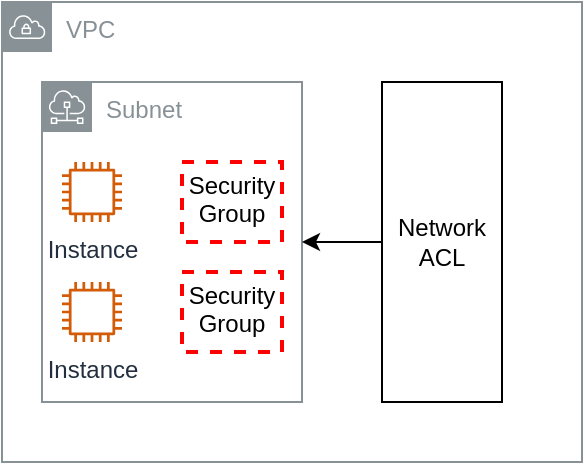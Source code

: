 <mxfile version="20.3.0" type="device"><diagram id="5YynCt7Yopku9XQhHMUZ" name="페이지-1"><mxGraphModel dx="1106" dy="652" grid="1" gridSize="10" guides="1" tooltips="1" connect="1" arrows="1" fold="1" page="1" pageScale="1" pageWidth="827" pageHeight="1169" math="0" shadow="0"><root><mxCell id="0"/><mxCell id="1" parent="0"/><mxCell id="qvBdRQ-uvXPjFLissQ-Q-1" value="VPC" style="sketch=0;outlineConnect=0;gradientColor=none;html=1;whiteSpace=wrap;fontSize=12;fontStyle=0;shape=mxgraph.aws4.group;grIcon=mxgraph.aws4.group_vpc;strokeColor=#879196;fillColor=none;verticalAlign=top;align=left;spacingLeft=30;fontColor=#879196;dashed=0;" vertex="1" parent="1"><mxGeometry x="230" y="150" width="290" height="230" as="geometry"/></mxCell><mxCell id="qvBdRQ-uvXPjFLissQ-Q-2" value="Subnet" style="sketch=0;outlineConnect=0;gradientColor=none;html=1;whiteSpace=wrap;fontSize=12;fontStyle=0;shape=mxgraph.aws4.group;grIcon=mxgraph.aws4.group_subnet;strokeColor=#879196;fillColor=none;verticalAlign=top;align=left;spacingLeft=30;fontColor=#879196;dashed=0;" vertex="1" parent="1"><mxGeometry x="250" y="190" width="130" height="160" as="geometry"/></mxCell><mxCell id="qvBdRQ-uvXPjFLissQ-Q-3" value="Instance" style="sketch=0;outlineConnect=0;fontColor=#232F3E;gradientColor=none;fillColor=#D45B07;strokeColor=none;dashed=0;verticalLabelPosition=bottom;verticalAlign=top;align=center;html=1;fontSize=12;fontStyle=0;aspect=fixed;pointerEvents=1;shape=mxgraph.aws4.instance2;" vertex="1" parent="1"><mxGeometry x="260" y="230" width="30" height="30" as="geometry"/></mxCell><mxCell id="qvBdRQ-uvXPjFLissQ-Q-4" value="Instance" style="sketch=0;outlineConnect=0;fontColor=#232F3E;gradientColor=none;fillColor=#D45B07;strokeColor=none;dashed=0;verticalLabelPosition=bottom;verticalAlign=top;align=center;html=1;fontSize=12;fontStyle=0;aspect=fixed;pointerEvents=1;shape=mxgraph.aws4.instance2;" vertex="1" parent="1"><mxGeometry x="260" y="290" width="30" height="30" as="geometry"/></mxCell><mxCell id="qvBdRQ-uvXPjFLissQ-Q-6" value="Security Group" style="fontStyle=0;verticalAlign=top;align=center;spacingTop=-2;fillColor=none;rounded=0;whiteSpace=wrap;html=1;strokeColor=#FF0000;strokeWidth=2;dashed=1;container=1;collapsible=0;expand=0;recursiveResize=0;" vertex="1" parent="1"><mxGeometry x="320" y="230" width="50" height="40" as="geometry"/></mxCell><mxCell id="qvBdRQ-uvXPjFLissQ-Q-7" value="Security Group" style="fontStyle=0;verticalAlign=top;align=center;spacingTop=-2;fillColor=none;rounded=0;whiteSpace=wrap;html=1;strokeColor=#FF0000;strokeWidth=2;dashed=1;container=1;collapsible=0;expand=0;recursiveResize=0;" vertex="1" parent="1"><mxGeometry x="320" y="285" width="50" height="40" as="geometry"/></mxCell><mxCell id="qvBdRQ-uvXPjFLissQ-Q-9" style="edgeStyle=orthogonalEdgeStyle;rounded=0;orthogonalLoop=1;jettySize=auto;html=1;" edge="1" parent="1" source="qvBdRQ-uvXPjFLissQ-Q-8" target="qvBdRQ-uvXPjFLissQ-Q-2"><mxGeometry relative="1" as="geometry"/></mxCell><mxCell id="qvBdRQ-uvXPjFLissQ-Q-8" value="Network&lt;br&gt;ACL" style="rounded=0;whiteSpace=wrap;html=1;" vertex="1" parent="1"><mxGeometry x="420" y="190" width="60" height="160" as="geometry"/></mxCell></root></mxGraphModel></diagram></mxfile>